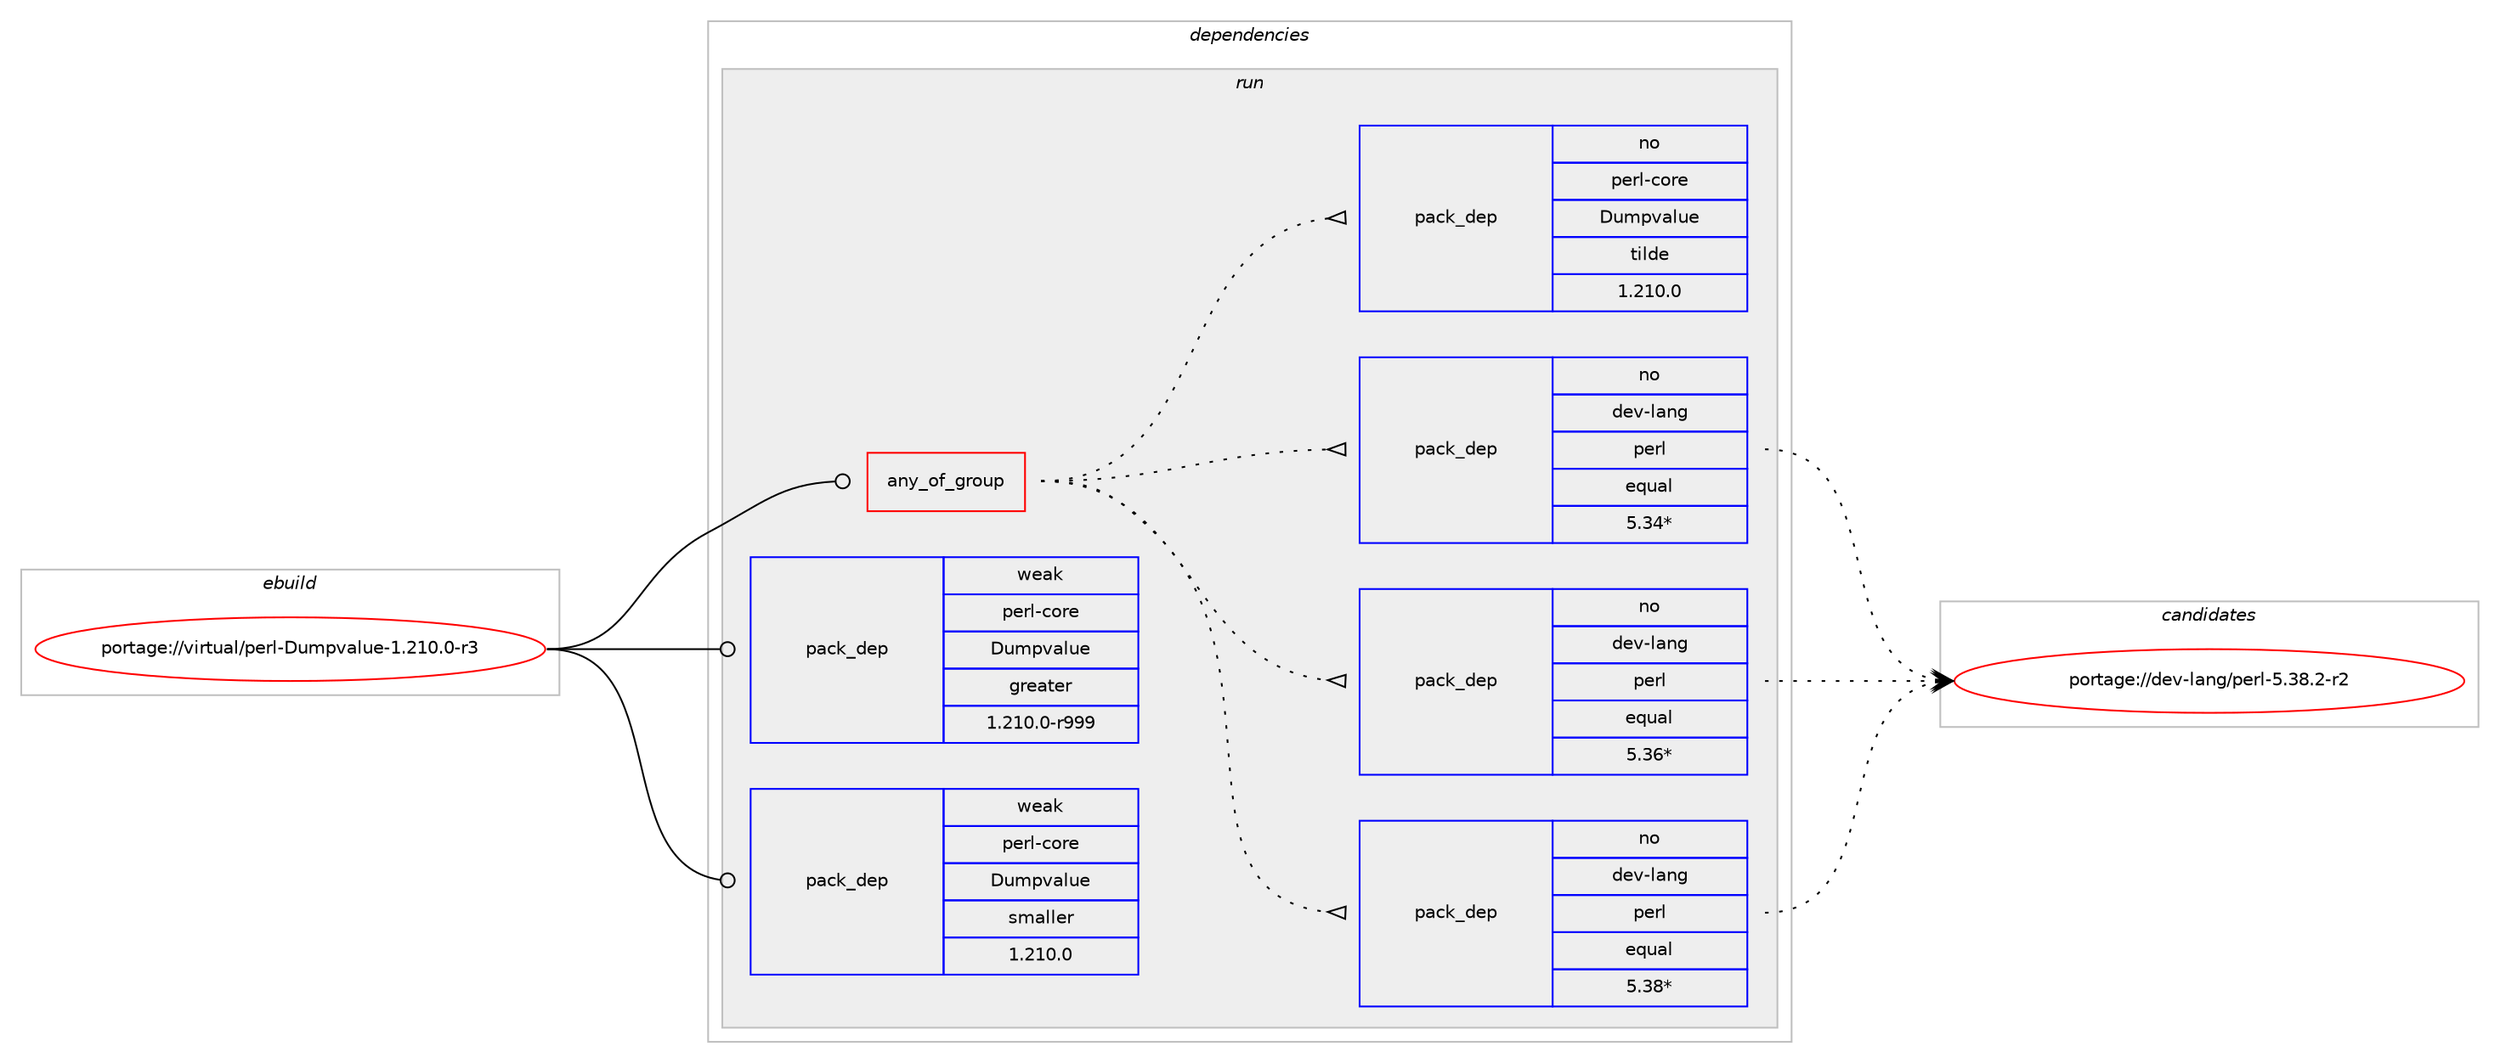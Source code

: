digraph prolog {

# *************
# Graph options
# *************

newrank=true;
concentrate=true;
compound=true;
graph [rankdir=LR,fontname=Helvetica,fontsize=10,ranksep=1.5];#, ranksep=2.5, nodesep=0.2];
edge  [arrowhead=vee];
node  [fontname=Helvetica,fontsize=10];

# **********
# The ebuild
# **********

subgraph cluster_leftcol {
color=gray;
rank=same;
label=<<i>ebuild</i>>;
id [label="portage://virtual/perl-Dumpvalue-1.210.0-r3", color=red, width=4, href="../virtual/perl-Dumpvalue-1.210.0-r3.svg"];
}

# ****************
# The dependencies
# ****************

subgraph cluster_midcol {
color=gray;
label=<<i>dependencies</i>>;
subgraph cluster_compile {
fillcolor="#eeeeee";
style=filled;
label=<<i>compile</i>>;
}
subgraph cluster_compileandrun {
fillcolor="#eeeeee";
style=filled;
label=<<i>compile and run</i>>;
}
subgraph cluster_run {
fillcolor="#eeeeee";
style=filled;
label=<<i>run</i>>;
subgraph any43 {
dependency1305 [label=<<TABLE BORDER="0" CELLBORDER="1" CELLSPACING="0" CELLPADDING="4"><TR><TD CELLPADDING="10">any_of_group</TD></TR></TABLE>>, shape=none, color=red];subgraph pack424 {
dependency1306 [label=<<TABLE BORDER="0" CELLBORDER="1" CELLSPACING="0" CELLPADDING="4" WIDTH="220"><TR><TD ROWSPAN="6" CELLPADDING="30">pack_dep</TD></TR><TR><TD WIDTH="110">no</TD></TR><TR><TD>dev-lang</TD></TR><TR><TD>perl</TD></TR><TR><TD>equal</TD></TR><TR><TD>5.38*</TD></TR></TABLE>>, shape=none, color=blue];
}
dependency1305:e -> dependency1306:w [weight=20,style="dotted",arrowhead="oinv"];
subgraph pack425 {
dependency1307 [label=<<TABLE BORDER="0" CELLBORDER="1" CELLSPACING="0" CELLPADDING="4" WIDTH="220"><TR><TD ROWSPAN="6" CELLPADDING="30">pack_dep</TD></TR><TR><TD WIDTH="110">no</TD></TR><TR><TD>dev-lang</TD></TR><TR><TD>perl</TD></TR><TR><TD>equal</TD></TR><TR><TD>5.36*</TD></TR></TABLE>>, shape=none, color=blue];
}
dependency1305:e -> dependency1307:w [weight=20,style="dotted",arrowhead="oinv"];
subgraph pack426 {
dependency1308 [label=<<TABLE BORDER="0" CELLBORDER="1" CELLSPACING="0" CELLPADDING="4" WIDTH="220"><TR><TD ROWSPAN="6" CELLPADDING="30">pack_dep</TD></TR><TR><TD WIDTH="110">no</TD></TR><TR><TD>dev-lang</TD></TR><TR><TD>perl</TD></TR><TR><TD>equal</TD></TR><TR><TD>5.34*</TD></TR></TABLE>>, shape=none, color=blue];
}
dependency1305:e -> dependency1308:w [weight=20,style="dotted",arrowhead="oinv"];
subgraph pack427 {
dependency1309 [label=<<TABLE BORDER="0" CELLBORDER="1" CELLSPACING="0" CELLPADDING="4" WIDTH="220"><TR><TD ROWSPAN="6" CELLPADDING="30">pack_dep</TD></TR><TR><TD WIDTH="110">no</TD></TR><TR><TD>perl-core</TD></TR><TR><TD>Dumpvalue</TD></TR><TR><TD>tilde</TD></TR><TR><TD>1.210.0</TD></TR></TABLE>>, shape=none, color=blue];
}
dependency1305:e -> dependency1309:w [weight=20,style="dotted",arrowhead="oinv"];
}
id:e -> dependency1305:w [weight=20,style="solid",arrowhead="odot"];
# *** BEGIN UNKNOWN DEPENDENCY TYPE (TODO) ***
# id -> package_dependency(portage://virtual/perl-Dumpvalue-1.210.0-r3,run,no,dev-lang,perl,none,[,,],any_same_slot,[])
# *** END UNKNOWN DEPENDENCY TYPE (TODO) ***

subgraph pack428 {
dependency1310 [label=<<TABLE BORDER="0" CELLBORDER="1" CELLSPACING="0" CELLPADDING="4" WIDTH="220"><TR><TD ROWSPAN="6" CELLPADDING="30">pack_dep</TD></TR><TR><TD WIDTH="110">weak</TD></TR><TR><TD>perl-core</TD></TR><TR><TD>Dumpvalue</TD></TR><TR><TD>greater</TD></TR><TR><TD>1.210.0-r999</TD></TR></TABLE>>, shape=none, color=blue];
}
id:e -> dependency1310:w [weight=20,style="solid",arrowhead="odot"];
subgraph pack429 {
dependency1311 [label=<<TABLE BORDER="0" CELLBORDER="1" CELLSPACING="0" CELLPADDING="4" WIDTH="220"><TR><TD ROWSPAN="6" CELLPADDING="30">pack_dep</TD></TR><TR><TD WIDTH="110">weak</TD></TR><TR><TD>perl-core</TD></TR><TR><TD>Dumpvalue</TD></TR><TR><TD>smaller</TD></TR><TR><TD>1.210.0</TD></TR></TABLE>>, shape=none, color=blue];
}
id:e -> dependency1311:w [weight=20,style="solid",arrowhead="odot"];
}
}

# **************
# The candidates
# **************

subgraph cluster_choices {
rank=same;
color=gray;
label=<<i>candidates</i>>;

subgraph choice424 {
color=black;
nodesep=1;
choice100101118451089711010347112101114108455346515646504511450 [label="portage://dev-lang/perl-5.38.2-r2", color=red, width=4,href="../dev-lang/perl-5.38.2-r2.svg"];
dependency1306:e -> choice100101118451089711010347112101114108455346515646504511450:w [style=dotted,weight="100"];
}
subgraph choice425 {
color=black;
nodesep=1;
choice100101118451089711010347112101114108455346515646504511450 [label="portage://dev-lang/perl-5.38.2-r2", color=red, width=4,href="../dev-lang/perl-5.38.2-r2.svg"];
dependency1307:e -> choice100101118451089711010347112101114108455346515646504511450:w [style=dotted,weight="100"];
}
subgraph choice426 {
color=black;
nodesep=1;
choice100101118451089711010347112101114108455346515646504511450 [label="portage://dev-lang/perl-5.38.2-r2", color=red, width=4,href="../dev-lang/perl-5.38.2-r2.svg"];
dependency1308:e -> choice100101118451089711010347112101114108455346515646504511450:w [style=dotted,weight="100"];
}
subgraph choice427 {
color=black;
nodesep=1;
}
subgraph choice428 {
color=black;
nodesep=1;
}
subgraph choice429 {
color=black;
nodesep=1;
}
}

}
